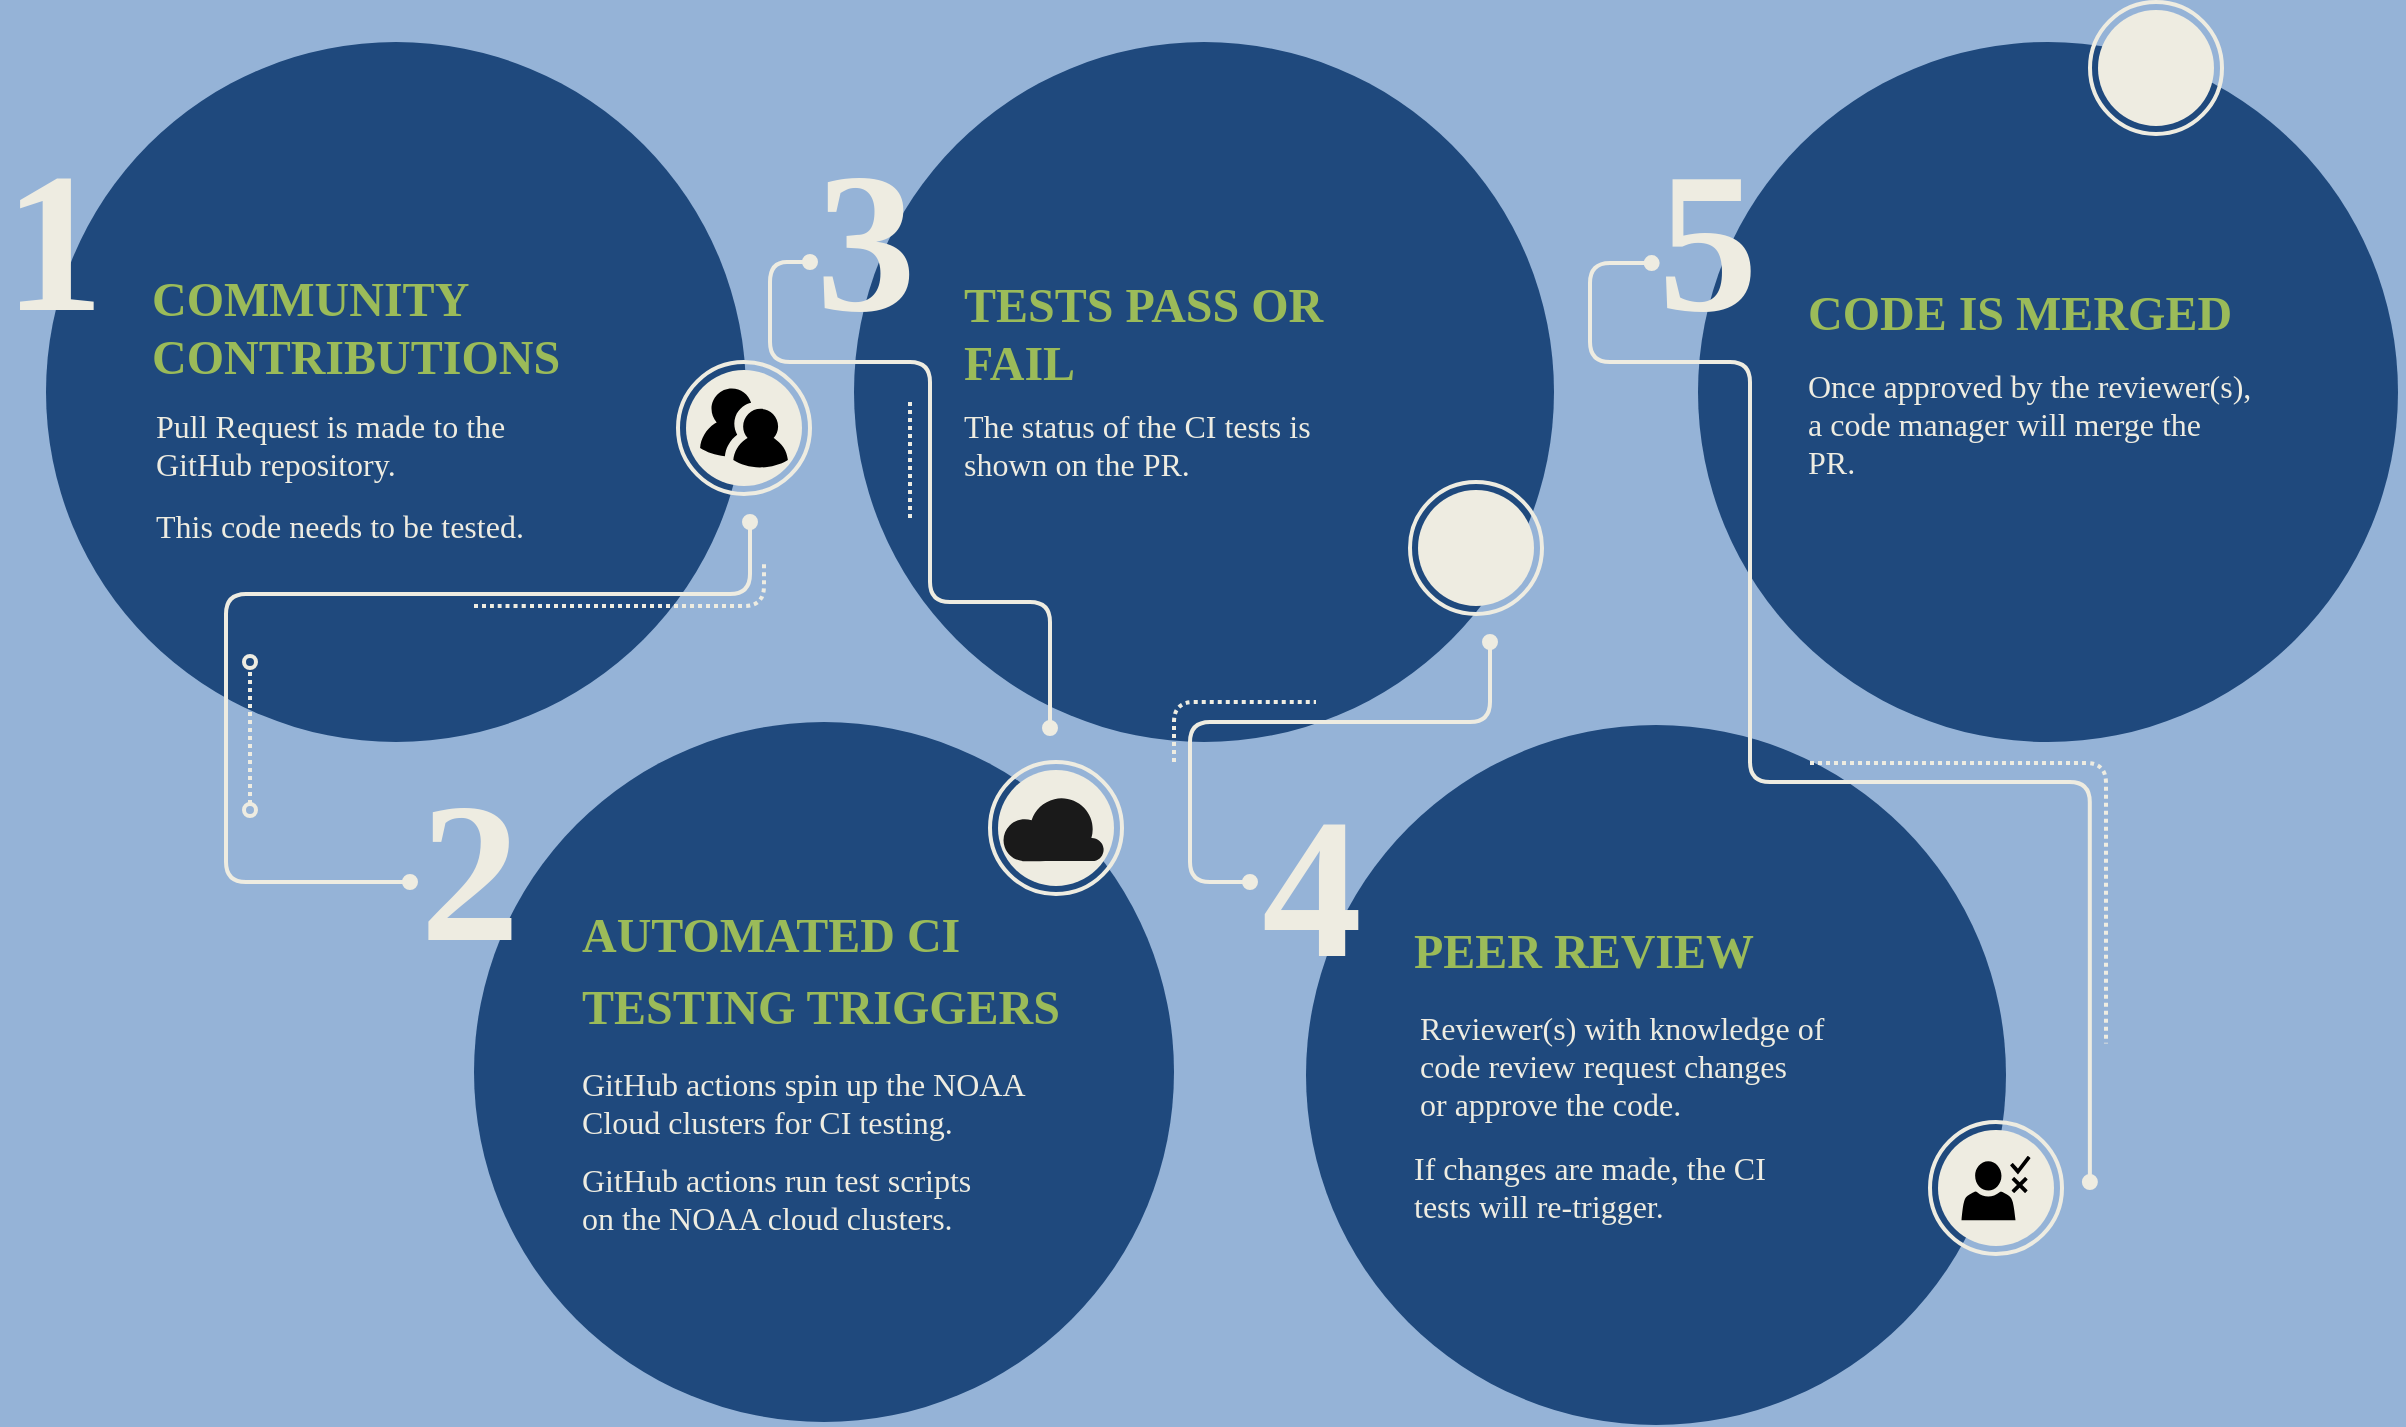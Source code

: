 <mxfile version="20.6.0" type="github">
  <diagram id="6a731a19-8d31-9384-78a2-239565b7b9f0" name="Page-1">
    <mxGraphModel dx="1249" dy="2195" grid="1" gridSize="10" guides="1" tooltips="1" connect="1" arrows="1" fold="1" page="1" pageScale="1" pageWidth="827" pageHeight="1169" background="#95B3D7" math="0" shadow="0">
      <root>
        <mxCell id="0" />
        <mxCell id="1" parent="0" />
        <mxCell id="R70TE0VwY-J-NcMuHkIn-1052" value="" style="ellipse;whiteSpace=wrap;html=1;fontFamily=Verdana;fontSize=16;fontColor=#DDDDDD;strokeColor=none;fillColor=#1F497D;" vertex="1" parent="1">
          <mxGeometry x="868" y="-450" width="350" height="350" as="geometry" />
        </mxCell>
        <mxCell id="R70TE0VwY-J-NcMuHkIn-1053" value="" style="ellipse;whiteSpace=wrap;html=1;fontFamily=Verdana;fontSize=16;fontColor=#DDDDDD;strokeColor=none;fillColor=#1F497D;" vertex="1" parent="1">
          <mxGeometry x="1082" y="-110" width="350" height="350" as="geometry" />
        </mxCell>
        <mxCell id="R70TE0VwY-J-NcMuHkIn-1054" value="COMMUNITY &lt;br&gt;CONTRIBUTIONS" style="text;resizable=1;points=[];autosize=1;align=left;verticalAlign=top;spacingTop=-4;fontSize=24;fontFamily=Verdana;fontColor=#9BBB59;fontStyle=1;html=1;overflow=fill;strokeOpacity=100;" vertex="1" parent="1">
          <mxGeometry x="921" y="-335" width="250" height="70" as="geometry" />
        </mxCell>
        <mxCell id="R70TE0VwY-J-NcMuHkIn-1055" value="&lt;font color=&quot;#eeece1&quot;&gt;1&amp;nbsp;&lt;/font&gt;" style="text;html=1;resizable=0;points=[];autosize=1;align=left;verticalAlign=top;spacingTop=-4;fontSize=100;fontFamily=Verdana;fontColor=#F18808;fontStyle=1" vertex="1" parent="1">
          <mxGeometry x="845" y="-412" width="130" height="130" as="geometry" />
        </mxCell>
        <mxCell id="R70TE0VwY-J-NcMuHkIn-1056" value="&lt;font color=&quot;#eeece1&quot;&gt;2&lt;/font&gt;" style="text;html=1;resizable=0;points=[];autosize=1;align=left;verticalAlign=top;spacingTop=-4;fontSize=100;fontFamily=Verdana;fontColor=#F18808;fontStyle=1" vertex="1" parent="1">
          <mxGeometry x="1053" y="-97" width="90" height="130" as="geometry" />
        </mxCell>
        <mxCell id="R70TE0VwY-J-NcMuHkIn-1057" value="&lt;div style=&quot;line-height: 120%&quot;&gt;&lt;font color=&quot;#eeece1&quot; style=&quot;line-height: 120%&quot;&gt;&lt;div&gt;This code needs to be tested.&lt;/div&gt;&lt;/font&gt;&lt;/div&gt;" style="text;resizable=0;points=[];autosize=1;align=left;verticalAlign=top;spacingTop=-4;fontSize=16;fontFamily=Verdana;fontColor=#888888;html=1;" vertex="1" parent="1">
          <mxGeometry x="921" y="-220" width="260" height="30" as="geometry" />
        </mxCell>
        <mxCell id="R70TE0VwY-J-NcMuHkIn-1058" value="&lt;div style=&quot;line-height: 150%&quot;&gt;&lt;font color=&quot;#9bbb59&quot;&gt;AUTOMATED CI&lt;/font&gt;&lt;/div&gt;&lt;div style=&quot;line-height: 150%&quot;&gt;&lt;font color=&quot;#9bbb59&quot;&gt;TESTING TRIGGERS&lt;/font&gt;&lt;/div&gt;" style="text;html=1;resizable=0;points=[];autosize=1;align=left;verticalAlign=top;spacingTop=-4;fontSize=24;fontFamily=Verdana;fontColor=#DDDDDD;fontStyle=1" vertex="1" parent="1">
          <mxGeometry x="1134" y="-24" width="290" height="80" as="geometry" />
        </mxCell>
        <mxCell id="R70TE0VwY-J-NcMuHkIn-1059" value="&lt;font color=&quot;#eeece1&quot;&gt;Pull Request is made to the &lt;br&gt;GitHub repository.&lt;br&gt;&lt;/font&gt;" style="text;html=1;resizable=0;points=[];autosize=1;align=left;verticalAlign=top;spacingTop=-4;fontSize=16;fontColor=#888888;fontFamily=Verdana;" vertex="1" parent="1">
          <mxGeometry x="921" y="-270" width="240" height="50" as="geometry" />
        </mxCell>
        <mxCell id="R70TE0VwY-J-NcMuHkIn-1060" value="&lt;font color=&quot;#eeece1&quot;&gt;GitHub actions spin up the NOAA &lt;br&gt;Cloud clusters for CI testing.&lt;br&gt;&lt;/font&gt;" style="text;html=1;resizable=0;points=[];autosize=1;align=left;verticalAlign=top;spacingTop=-4;fontSize=16;fontColor=#888888;fontFamily=Verdana;" vertex="1" parent="1">
          <mxGeometry x="1134" y="59" width="290" height="50" as="geometry" />
        </mxCell>
        <mxCell id="R70TE0VwY-J-NcMuHkIn-1061" value="&lt;div style=&quot;line-height: 120%&quot;&gt;&lt;font color=&quot;#eeece1&quot; style=&quot;line-height: 120%&quot;&gt;GitHub actions run test scripts&lt;/font&gt;&lt;/div&gt;&lt;div style=&quot;line-height: 120%&quot;&gt;&lt;font color=&quot;#eeece1&quot; style=&quot;line-height: 120%&quot;&gt;on the NOAA cloud clusters.&lt;/font&gt;&lt;/div&gt;" style="text;resizable=0;points=[];autosize=1;align=left;verticalAlign=top;spacingTop=-4;fontSize=16;fontFamily=Verdana;fontColor=#888888;html=1;" vertex="1" parent="1">
          <mxGeometry x="1134" y="107" width="270" height="50" as="geometry" />
        </mxCell>
        <mxCell id="R70TE0VwY-J-NcMuHkIn-1062" value="" style="endArrow=oval;html=1;strokeColor=#EEECE1;fontFamily=Verdana;fontSize=16;fontColor=#DDDDDD;endFill=1;rounded=1;endSize=6;startArrow=oval;startFill=1;strokeWidth=2;movable=1;resizable=1;rotatable=1;deletable=1;editable=1;connectable=1;edgeStyle=orthogonalEdgeStyle;" edge="1" parent="1">
          <mxGeometry width="50" height="50" relative="1" as="geometry">
            <mxPoint x="1050" y="-30" as="sourcePoint" />
            <mxPoint x="1220" y="-210" as="targetPoint" />
            <Array as="points">
              <mxPoint x="958" y="-30" />
              <mxPoint x="958" y="-174" />
              <mxPoint x="1220" y="-174" />
              <mxPoint x="1220" y="-210" />
            </Array>
          </mxGeometry>
        </mxCell>
        <mxCell id="R70TE0VwY-J-NcMuHkIn-1063" value="" style="endArrow=oval;html=1;strokeColor=#EEECE1;fontFamily=Verdana;fontSize=16;fontColor=#DDDDDD;endFill=0;rounded=1;endSize=6;startArrow=oval;startFill=0;dashed=1;strokeWidth=2;dashPattern=1 1;" edge="1" parent="1">
          <mxGeometry x="971" y="-281" width="50" height="50" as="geometry">
            <mxPoint x="970" y="-66" as="sourcePoint" />
            <mxPoint x="970" y="-140" as="targetPoint" />
          </mxGeometry>
        </mxCell>
        <mxCell id="R70TE0VwY-J-NcMuHkIn-1064" value="" style="endArrow=none;html=1;strokeColor=#EEECE1;fontFamily=Verdana;fontSize=16;fontColor=#DDDDDD;endFill=0;rounded=1;endSize=6;startArrow=none;startFill=0;strokeWidth=2;dashed=1;dashPattern=1 1;" edge="1" parent="1">
          <mxGeometry x="1032" y="-260" width="50" height="50" as="geometry">
            <mxPoint x="1082" y="-168" as="sourcePoint" />
            <mxPoint x="1227" y="-190" as="targetPoint" />
            <Array as="points">
              <mxPoint x="1100" y="-168" />
              <mxPoint x="1147" y="-168" />
              <mxPoint x="1227" y="-168" />
            </Array>
          </mxGeometry>
        </mxCell>
        <mxCell id="R70TE0VwY-J-NcMuHkIn-1065" value="" style="group" vertex="1" connectable="0" parent="1">
          <mxGeometry x="1184" y="-363" width="106" height="110" as="geometry" />
        </mxCell>
        <mxCell id="R70TE0VwY-J-NcMuHkIn-1066" value="" style="ellipse;whiteSpace=wrap;html=1;fillColor=none;fontFamily=Verdana;fontSize=16;fontColor=#DDDDDD;strokeColor=#EEECE1;strokeWidth=2;" vertex="1" parent="R70TE0VwY-J-NcMuHkIn-1065">
          <mxGeometry y="73" width="66" height="66" as="geometry" />
        </mxCell>
        <mxCell id="R70TE0VwY-J-NcMuHkIn-1067" value="" style="ellipse;whiteSpace=wrap;html=1;fillColor=#EEECE1;fontFamily=Verdana;fontSize=16;fontColor=#DDDDDD;strokeColor=none;" vertex="1" parent="R70TE0VwY-J-NcMuHkIn-1065">
          <mxGeometry x="4" y="77" width="58" height="58" as="geometry" />
        </mxCell>
        <mxCell id="R70TE0VwY-J-NcMuHkIn-1068" value="" style="verticalLabelPosition=bottom;sketch=0;html=1;fillColor=#000000;strokeColor=none;verticalAlign=top;pointerEvents=1;align=center;shape=mxgraph.cisco_safe.people_places_things_icons.icon9;aspect=fixed;" vertex="1" parent="R70TE0VwY-J-NcMuHkIn-1065">
          <mxGeometry x="11.06" y="86.25" width="43.89" height="39.5" as="geometry" />
        </mxCell>
        <mxCell id="R70TE0VwY-J-NcMuHkIn-1069" value="" style="group" vertex="1" connectable="0" parent="1">
          <mxGeometry x="1340" y="-90" width="66" height="66" as="geometry" />
        </mxCell>
        <mxCell id="R70TE0VwY-J-NcMuHkIn-1070" value="" style="ellipse;whiteSpace=wrap;html=1;fillColor=none;fontFamily=Verdana;fontSize=16;fontColor=#DDDDDD;strokeColor=#EEECE1;strokeWidth=2;" vertex="1" parent="R70TE0VwY-J-NcMuHkIn-1069">
          <mxGeometry width="66" height="66" as="geometry" />
        </mxCell>
        <mxCell id="R70TE0VwY-J-NcMuHkIn-1071" value="" style="ellipse;whiteSpace=wrap;html=1;fillColor=#EEECE1;fontFamily=Verdana;fontSize=16;fontColor=#DDDDDD;strokeColor=none;" vertex="1" parent="R70TE0VwY-J-NcMuHkIn-1069">
          <mxGeometry x="4" y="4" width="58" height="58" as="geometry" />
        </mxCell>
        <mxCell id="R70TE0VwY-J-NcMuHkIn-1072" value="" style="verticalLabelPosition=bottom;html=1;verticalAlign=top;align=center;strokeColor=none;fillColor=#1A1A1A;shape=mxgraph.azure.cloud;aspect=fixed;" vertex="1" parent="R70TE0VwY-J-NcMuHkIn-1069">
          <mxGeometry x="6" y="16.38" width="51.15" height="33.25" as="geometry" />
        </mxCell>
        <mxCell id="R70TE0VwY-J-NcMuHkIn-1098" value="" style="ellipse;whiteSpace=wrap;html=1;fontFamily=Verdana;fontSize=16;fontColor=#DDDDDD;strokeColor=none;fillColor=#1F497D;" vertex="1" parent="1">
          <mxGeometry x="1272" y="-450" width="350" height="350" as="geometry" />
        </mxCell>
        <mxCell id="R70TE0VwY-J-NcMuHkIn-1099" value="" style="ellipse;whiteSpace=wrap;html=1;fontFamily=Verdana;fontSize=16;fontColor=#DDDDDD;strokeColor=none;fillColor=#1F497D;" vertex="1" parent="1">
          <mxGeometry x="1498" y="-108.5" width="350" height="350" as="geometry" />
        </mxCell>
        <mxCell id="R70TE0VwY-J-NcMuHkIn-1100" value="&lt;font color=&quot;#eeece1&quot;&gt;3&lt;/font&gt;" style="text;html=1;resizable=0;points=[];autosize=1;align=left;verticalAlign=top;spacingTop=-4;fontSize=100;fontFamily=Verdana;fontColor=#F18808;fontStyle=1" vertex="1" parent="1">
          <mxGeometry x="1251" y="-412" width="90" height="130" as="geometry" />
        </mxCell>
        <mxCell id="R70TE0VwY-J-NcMuHkIn-1101" value="&lt;font color=&quot;#eeece1&quot;&gt;4&lt;/font&gt;" style="text;html=1;resizable=0;points=[];autosize=1;align=left;verticalAlign=top;spacingTop=-4;fontSize=100;fontFamily=Verdana;fontColor=#F18808;fontStyle=1" vertex="1" parent="1">
          <mxGeometry x="1474" y="-89.5" width="90" height="130" as="geometry" />
        </mxCell>
        <mxCell id="R70TE0VwY-J-NcMuHkIn-1103" value="&lt;font color=&quot;#9bbb59&quot;&gt;TESTS PASS OR&lt;br&gt;FAIL&lt;br&gt;&lt;/font&gt;" style="text;html=1;resizable=0;points=[];autosize=1;align=left;verticalAlign=top;spacingTop=-4;fontSize=24;fontFamily=Verdana;fontColor=#DDDDDD;fontStyle=1" vertex="1" parent="1">
          <mxGeometry x="1325" y="-335" width="230" height="70" as="geometry" />
        </mxCell>
        <mxCell id="R70TE0VwY-J-NcMuHkIn-1104" value="&lt;div style=&quot;line-height: 150%&quot;&gt;&lt;font color=&quot;#9bbb59&quot;&gt;PEER REVIEW&lt;/font&gt;&lt;/div&gt;" style="text;html=1;resizable=0;points=[];autosize=1;align=left;verticalAlign=top;spacingTop=-4;fontSize=24;fontFamily=Verdana;fontColor=#DDDDDD;fontStyle=1" vertex="1" parent="1">
          <mxGeometry x="1550" y="-16.5" width="210" height="40" as="geometry" />
        </mxCell>
        <mxCell id="R70TE0VwY-J-NcMuHkIn-1107" value="&lt;font color=&quot;#eeece1&quot;&gt;The status of the CI tests is&lt;br&gt;shown on the PR.&lt;br&gt;&lt;/font&gt;" style="text;html=1;resizable=0;points=[];autosize=1;align=left;verticalAlign=top;spacingTop=-4;fontSize=16;fontColor=#888888;fontFamily=Verdana;" vertex="1" parent="1">
          <mxGeometry x="1325" y="-270" width="250" height="50" as="geometry" />
        </mxCell>
        <mxCell id="R70TE0VwY-J-NcMuHkIn-1108" value="&lt;font color=&quot;#eeece1&quot;&gt;Reviewer(s) with knowledge of&amp;nbsp;&lt;br&gt;code review request changes&lt;br&gt;or approve the code.&lt;br&gt;&lt;/font&gt;" style="text;html=1;resizable=0;points=[];autosize=1;align=left;verticalAlign=top;spacingTop=-4;fontSize=16;fontColor=#888888;fontFamily=Verdana;" vertex="1" parent="1">
          <mxGeometry x="1553" y="30.5" width="280" height="70" as="geometry" />
        </mxCell>
        <mxCell id="R70TE0VwY-J-NcMuHkIn-1111" value="" style="endArrow=none;html=1;strokeColor=#EEECE1;fontFamily=Verdana;fontSize=16;fontColor=#DDDDDD;endFill=0;rounded=1;endSize=6;startArrow=none;startFill=0;strokeWidth=2;dashed=1;dashPattern=1 1;" edge="1" parent="1">
          <mxGeometry x="1265" y="-144" width="50" height="50" as="geometry">
            <mxPoint x="1432" y="-90" as="sourcePoint" />
            <mxPoint x="1503" y="-120" as="targetPoint" />
            <Array as="points">
              <mxPoint x="1432" y="-120" />
            </Array>
          </mxGeometry>
        </mxCell>
        <mxCell id="R70TE0VwY-J-NcMuHkIn-1112" value="" style="endArrow=oval;html=1;strokeColor=#EEECE1;fontFamily=Verdana;fontSize=16;fontColor=#DDDDDD;endFill=1;rounded=1;endSize=6;startArrow=oval;startFill=1;strokeWidth=2;movable=1;resizable=1;rotatable=1;deletable=1;editable=1;connectable=1;edgeStyle=orthogonalEdgeStyle;" edge="1" parent="1">
          <mxGeometry width="50" height="50" relative="1" as="geometry">
            <mxPoint x="1470" y="-30" as="sourcePoint" />
            <mxPoint x="1590" y="-150" as="targetPoint" />
            <Array as="points">
              <mxPoint x="1440" y="-30" />
              <mxPoint x="1440" y="-110" />
              <mxPoint x="1590" y="-110" />
            </Array>
          </mxGeometry>
        </mxCell>
        <mxCell id="R70TE0VwY-J-NcMuHkIn-1113" value="" style="group" vertex="1" connectable="0" parent="1">
          <mxGeometry x="1550" y="-230" width="66" height="66" as="geometry" />
        </mxCell>
        <mxCell id="R70TE0VwY-J-NcMuHkIn-1114" value="" style="ellipse;whiteSpace=wrap;html=1;fillColor=none;fontFamily=Verdana;fontSize=16;fontColor=#DDDDDD;strokeColor=#EEECE1;strokeWidth=2;" vertex="1" parent="R70TE0VwY-J-NcMuHkIn-1113">
          <mxGeometry width="66" height="66" as="geometry" />
        </mxCell>
        <mxCell id="R70TE0VwY-J-NcMuHkIn-1115" value="" style="ellipse;whiteSpace=wrap;html=1;fillColor=#EEECE1;fontFamily=Verdana;fontSize=16;fontColor=#DDDDDD;strokeColor=none;" vertex="1" parent="R70TE0VwY-J-NcMuHkIn-1113">
          <mxGeometry x="4" y="4" width="58" height="58" as="geometry" />
        </mxCell>
        <mxCell id="R70TE0VwY-J-NcMuHkIn-1116" value="" style="shape=image;html=1;verticalAlign=top;verticalLabelPosition=bottom;labelBackgroundColor=#ffffff;imageAspect=0;aspect=fixed;image=https://cdn4.iconfinder.com/data/icons/ionicons/512/icon-social-github-128.png" vertex="1" parent="R70TE0VwY-J-NcMuHkIn-1113">
          <mxGeometry x="10" y="10" width="46" height="46" as="geometry" />
        </mxCell>
        <mxCell id="R70TE0VwY-J-NcMuHkIn-1117" value="" style="group" vertex="1" connectable="0" parent="1">
          <mxGeometry x="1810" y="90" width="66" height="66" as="geometry" />
        </mxCell>
        <mxCell id="R70TE0VwY-J-NcMuHkIn-1118" value="" style="ellipse;whiteSpace=wrap;html=1;fillColor=none;fontFamily=Verdana;fontSize=16;fontColor=#DDDDDD;strokeColor=#EEECE1;strokeWidth=2;" vertex="1" parent="R70TE0VwY-J-NcMuHkIn-1117">
          <mxGeometry width="66" height="66" as="geometry" />
        </mxCell>
        <mxCell id="R70TE0VwY-J-NcMuHkIn-1119" value="" style="ellipse;whiteSpace=wrap;html=1;fillColor=#EEECE1;fontFamily=Verdana;fontSize=16;fontColor=#DDDDDD;strokeColor=none;" vertex="1" parent="R70TE0VwY-J-NcMuHkIn-1117">
          <mxGeometry x="4" y="4" width="58" height="58" as="geometry" />
        </mxCell>
        <mxCell id="R70TE0VwY-J-NcMuHkIn-1120" value="" style="sketch=0;pointerEvents=1;shadow=0;dashed=0;html=1;strokeColor=none;fillColor=#000000;labelPosition=center;verticalLabelPosition=bottom;verticalAlign=top;outlineConnect=0;align=center;shape=mxgraph.office.users.approver;aspect=fixed;" vertex="1" parent="R70TE0VwY-J-NcMuHkIn-1117">
          <mxGeometry x="15.75" y="16.92" width="34.5" height="32.16" as="geometry" />
        </mxCell>
        <mxCell id="R70TE0VwY-J-NcMuHkIn-1121" value="&lt;font color=&quot;#eeece1&quot;&gt;&lt;br&gt;&lt;/font&gt;" style="text;html=1;resizable=0;points=[];autosize=1;align=left;verticalAlign=top;spacingTop=-4;fontSize=16;fontColor=#888888;fontFamily=Verdana;" vertex="1" parent="1">
          <mxGeometry x="1325" y="-224" width="20" height="30" as="geometry" />
        </mxCell>
        <mxCell id="R70TE0VwY-J-NcMuHkIn-1122" value="&lt;font color=&quot;#eeece1&quot;&gt;If changes are made, the CI&amp;nbsp;&lt;br&gt;tests will re-trigger.&lt;br&gt;&lt;/font&gt;" style="text;html=1;resizable=0;points=[];autosize=1;align=left;verticalAlign=top;spacingTop=-4;fontSize=16;fontColor=#888888;fontFamily=Verdana;" vertex="1" parent="1">
          <mxGeometry x="1550" y="100.5" width="260" height="50" as="geometry" />
        </mxCell>
        <mxCell id="R70TE0VwY-J-NcMuHkIn-1123" value="" style="ellipse;whiteSpace=wrap;html=1;fontFamily=Verdana;fontSize=16;fontColor=#DDDDDD;strokeColor=none;fillColor=#1F497D;" vertex="1" parent="1">
          <mxGeometry x="1694" y="-450" width="350" height="350" as="geometry" />
        </mxCell>
        <mxCell id="R70TE0VwY-J-NcMuHkIn-1124" value="&lt;font color=&quot;#eeece1&quot;&gt;5&lt;/font&gt;" style="text;html=1;resizable=0;points=[];autosize=1;align=left;verticalAlign=top;spacingTop=-4;fontSize=100;fontFamily=Verdana;fontColor=#F18808;fontStyle=1" vertex="1" parent="1">
          <mxGeometry x="1672" y="-412" width="90" height="130" as="geometry" />
        </mxCell>
        <mxCell id="R70TE0VwY-J-NcMuHkIn-1125" value="&lt;div style=&quot;line-height: 150%&quot;&gt;&lt;font color=&quot;#9bbb59&quot;&gt;CODE IS MERGED&lt;/font&gt;&lt;/div&gt;" style="text;html=1;resizable=0;points=[];autosize=1;align=left;verticalAlign=top;spacingTop=-4;fontSize=24;fontFamily=Verdana;fontColor=#DDDDDD;fontStyle=1" vertex="1" parent="1">
          <mxGeometry x="1747" y="-335" width="260" height="40" as="geometry" />
        </mxCell>
        <mxCell id="R70TE0VwY-J-NcMuHkIn-1126" value="&lt;font color=&quot;#eeece1&quot;&gt;Once approved by the reviewer(s),&lt;br&gt;a code manager will merge the&lt;br&gt;PR.&amp;nbsp;&lt;br&gt;&lt;/font&gt;" style="text;html=1;resizable=0;points=[];autosize=1;align=left;verticalAlign=top;spacingTop=-4;fontSize=16;fontColor=#888888;fontFamily=Verdana;" vertex="1" parent="1">
          <mxGeometry x="1747" y="-290" width="300" height="70" as="geometry" />
        </mxCell>
        <mxCell id="R70TE0VwY-J-NcMuHkIn-1129" value="" style="group" vertex="1" connectable="0" parent="1">
          <mxGeometry x="1890" y="-470" width="66" height="66" as="geometry" />
        </mxCell>
        <mxCell id="R70TE0VwY-J-NcMuHkIn-1130" value="" style="ellipse;whiteSpace=wrap;html=1;fillColor=none;fontFamily=Verdana;fontSize=16;fontColor=#DDDDDD;strokeColor=#EEECE1;strokeWidth=2;" vertex="1" parent="R70TE0VwY-J-NcMuHkIn-1129">
          <mxGeometry width="66" height="66" as="geometry" />
        </mxCell>
        <mxCell id="R70TE0VwY-J-NcMuHkIn-1131" value="" style="ellipse;whiteSpace=wrap;html=1;fillColor=#EEECE1;fontFamily=Verdana;fontSize=16;fontColor=#DDDDDD;strokeColor=none;" vertex="1" parent="R70TE0VwY-J-NcMuHkIn-1129">
          <mxGeometry x="4" y="4" width="58" height="58" as="geometry" />
        </mxCell>
        <mxCell id="R70TE0VwY-J-NcMuHkIn-1132" value="" style="shape=image;html=1;verticalAlign=top;verticalLabelPosition=bottom;labelBackgroundColor=#ffffff;imageAspect=0;aspect=fixed;image=https://cdn0.iconfinder.com/data/icons/phosphor-regular-vol-3/256/git-merge-128.png;fillColor=#000000;" vertex="1" parent="R70TE0VwY-J-NcMuHkIn-1129">
          <mxGeometry x="11.5" y="7.75" width="50.5" height="50.5" as="geometry" />
        </mxCell>
        <mxCell id="R70TE0VwY-J-NcMuHkIn-1141" value="" style="orthogonalLoop=1;jettySize=auto;html=1;rounded=1;strokeColor=#EEECE1;fontColor=#9BBB59;endArrow=oval;endFill=1;startArrow=oval;startFill=1;strokeWidth=2;edgeStyle=orthogonalEdgeStyle;" edge="1" parent="1">
          <mxGeometry width="80" relative="1" as="geometry">
            <mxPoint x="1370" y="-107" as="sourcePoint" />
            <mxPoint x="1250" y="-340" as="targetPoint" />
            <Array as="points">
              <mxPoint x="1370" y="-170" />
              <mxPoint x="1310" y="-170" />
              <mxPoint x="1310" y="-290" />
              <mxPoint x="1230" y="-290" />
              <mxPoint x="1230" y="-340" />
            </Array>
          </mxGeometry>
        </mxCell>
        <mxCell id="R70TE0VwY-J-NcMuHkIn-1143" value="" style="edgeStyle=none;orthogonalLoop=1;jettySize=auto;html=1;rounded=1;strokeColor=#EEECE1;strokeWidth=2;fontColor=#9BBB59;startArrow=none;startFill=0;endArrow=none;endFill=0;dashed=1;dashPattern=1 1;" edge="1" parent="1">
          <mxGeometry width="80" relative="1" as="geometry">
            <mxPoint x="1300" y="-270" as="sourcePoint" />
            <mxPoint x="1300" y="-210" as="targetPoint" />
            <Array as="points" />
          </mxGeometry>
        </mxCell>
        <mxCell id="R70TE0VwY-J-NcMuHkIn-1149" value="" style="edgeStyle=orthogonalEdgeStyle;orthogonalLoop=1;jettySize=auto;html=1;rounded=1;strokeColor=#EEECE1;strokeWidth=2;fontColor=#9BBB59;startArrow=oval;startFill=1;endArrow=oval;endFill=1;jumpSize=2;entryX=-0.013;entryY=0.558;entryDx=0;entryDy=0;entryPerimeter=0;" edge="1" parent="1" target="R70TE0VwY-J-NcMuHkIn-1124">
          <mxGeometry width="80" relative="1" as="geometry">
            <mxPoint x="1889.94" y="120" as="sourcePoint" />
            <mxPoint x="1660" y="-340" as="targetPoint" />
            <Array as="points">
              <mxPoint x="1890" y="-80" />
              <mxPoint x="1720" y="-80" />
              <mxPoint x="1720" y="-290" />
              <mxPoint x="1640" y="-290" />
              <mxPoint x="1640" y="-339" />
            </Array>
          </mxGeometry>
        </mxCell>
        <mxCell id="R70TE0VwY-J-NcMuHkIn-1150" value="" style="edgeStyle=orthogonalEdgeStyle;orthogonalLoop=1;jettySize=auto;html=1;rounded=1;strokeColor=#EEECE1;strokeWidth=2;fontColor=#9BBB59;startArrow=none;startFill=0;endArrow=none;endFill=0;jumpSize=2;dashed=1;dashPattern=1 1;" edge="1" parent="1">
          <mxGeometry width="80" relative="1" as="geometry">
            <mxPoint x="1750" y="-89.5" as="sourcePoint" />
            <mxPoint x="1898" y="50.83" as="targetPoint" />
            <Array as="points">
              <mxPoint x="1898" y="-89.17" />
              <mxPoint x="1898" y="50.83" />
            </Array>
          </mxGeometry>
        </mxCell>
      </root>
    </mxGraphModel>
  </diagram>
</mxfile>
